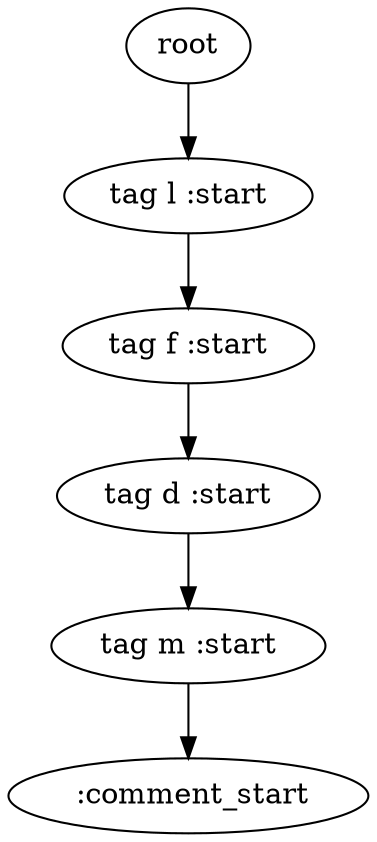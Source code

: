 digraph Tree{
0[label="root"];
0->00
00[label="tag l :start"];
00->000
000[label="tag f :start"];
000->0000
0000[label="tag d :start"];
0000->00000
00000[label="tag m :start"];
00000->000000
000000[label=" :comment_start"];
}
